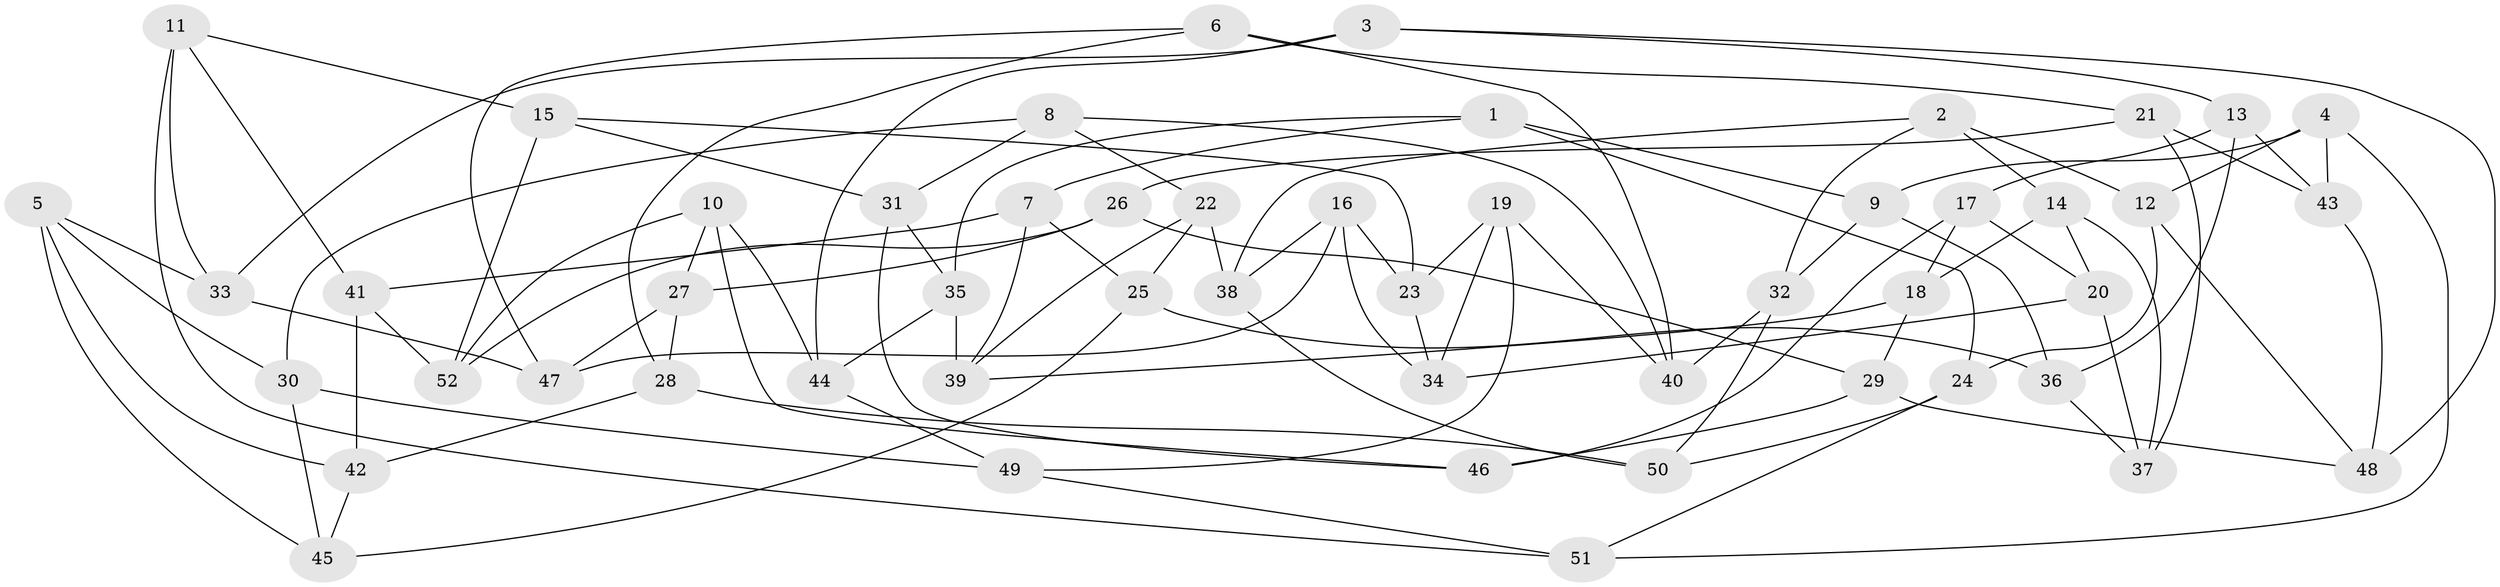 // coarse degree distribution, {7: 0.07692307692307693, 6: 0.07692307692307693, 9: 0.038461538461538464, 4: 0.5384615384615384, 3: 0.11538461538461539, 8: 0.07692307692307693, 5: 0.07692307692307693}
// Generated by graph-tools (version 1.1) at 2025/53/03/04/25 22:53:40]
// undirected, 52 vertices, 104 edges
graph export_dot {
  node [color=gray90,style=filled];
  1;
  2;
  3;
  4;
  5;
  6;
  7;
  8;
  9;
  10;
  11;
  12;
  13;
  14;
  15;
  16;
  17;
  18;
  19;
  20;
  21;
  22;
  23;
  24;
  25;
  26;
  27;
  28;
  29;
  30;
  31;
  32;
  33;
  34;
  35;
  36;
  37;
  38;
  39;
  40;
  41;
  42;
  43;
  44;
  45;
  46;
  47;
  48;
  49;
  50;
  51;
  52;
  1 -- 24;
  1 -- 7;
  1 -- 35;
  1 -- 9;
  2 -- 14;
  2 -- 38;
  2 -- 12;
  2 -- 32;
  3 -- 13;
  3 -- 48;
  3 -- 33;
  3 -- 44;
  4 -- 9;
  4 -- 51;
  4 -- 43;
  4 -- 12;
  5 -- 42;
  5 -- 30;
  5 -- 45;
  5 -- 33;
  6 -- 40;
  6 -- 21;
  6 -- 28;
  6 -- 47;
  7 -- 25;
  7 -- 39;
  7 -- 41;
  8 -- 30;
  8 -- 22;
  8 -- 40;
  8 -- 31;
  9 -- 36;
  9 -- 32;
  10 -- 52;
  10 -- 46;
  10 -- 44;
  10 -- 27;
  11 -- 51;
  11 -- 33;
  11 -- 15;
  11 -- 41;
  12 -- 24;
  12 -- 48;
  13 -- 43;
  13 -- 17;
  13 -- 36;
  14 -- 18;
  14 -- 20;
  14 -- 37;
  15 -- 31;
  15 -- 23;
  15 -- 52;
  16 -- 47;
  16 -- 34;
  16 -- 23;
  16 -- 38;
  17 -- 18;
  17 -- 46;
  17 -- 20;
  18 -- 39;
  18 -- 29;
  19 -- 34;
  19 -- 23;
  19 -- 49;
  19 -- 40;
  20 -- 37;
  20 -- 34;
  21 -- 43;
  21 -- 26;
  21 -- 37;
  22 -- 38;
  22 -- 25;
  22 -- 39;
  23 -- 34;
  24 -- 51;
  24 -- 50;
  25 -- 36;
  25 -- 45;
  26 -- 52;
  26 -- 29;
  26 -- 27;
  27 -- 47;
  27 -- 28;
  28 -- 42;
  28 -- 50;
  29 -- 48;
  29 -- 46;
  30 -- 45;
  30 -- 49;
  31 -- 35;
  31 -- 46;
  32 -- 40;
  32 -- 50;
  33 -- 47;
  35 -- 44;
  35 -- 39;
  36 -- 37;
  38 -- 50;
  41 -- 52;
  41 -- 42;
  42 -- 45;
  43 -- 48;
  44 -- 49;
  49 -- 51;
}
